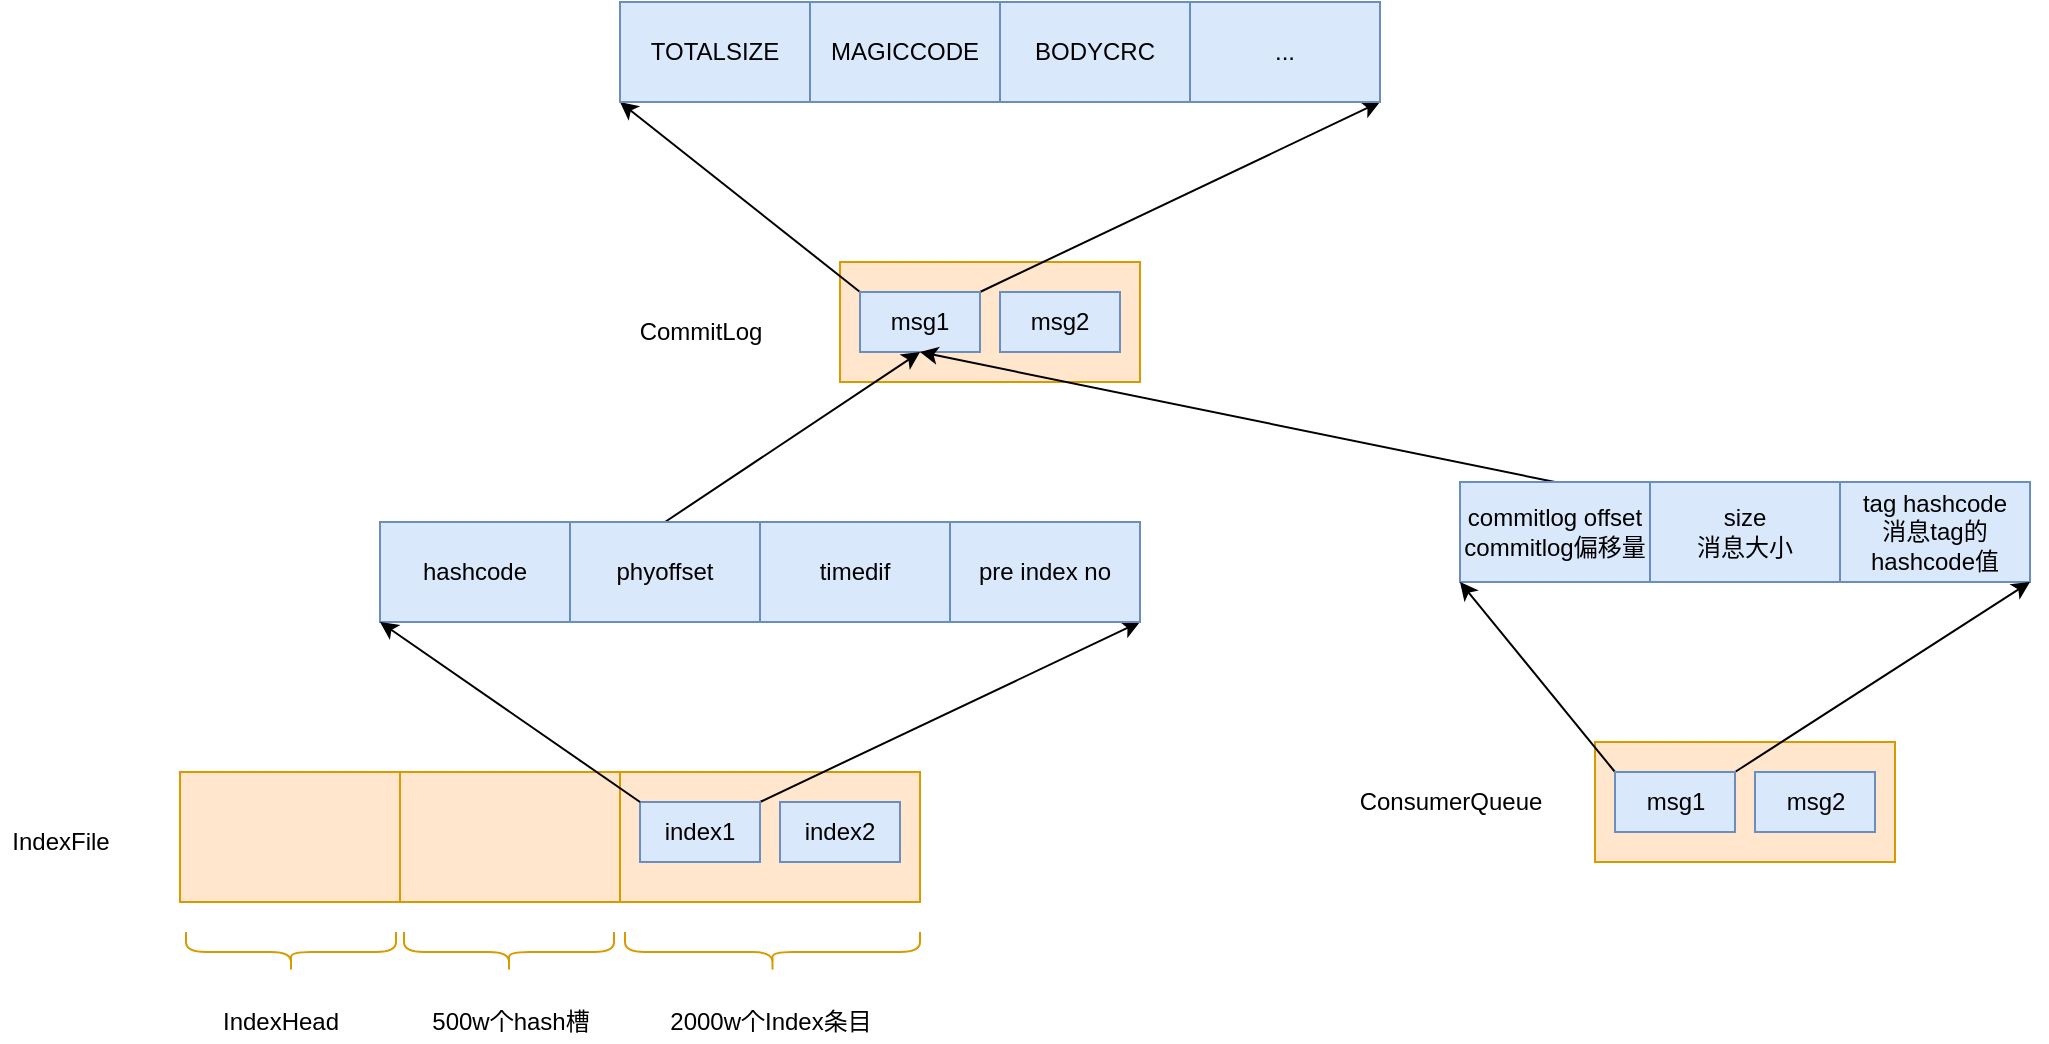 <mxfile version="15.7.0" type="github">
  <diagram id="OyN_cws3BsqL3HYBwmHG" name="Page-1">
    <mxGraphModel dx="1773" dy="536" grid="1" gridSize="10" guides="1" tooltips="1" connect="1" arrows="1" fold="1" page="1" pageScale="1" pageWidth="827" pageHeight="1169" math="0" shadow="0">
      <root>
        <mxCell id="0" />
        <mxCell id="1" parent="0" />
        <mxCell id="yySUEqts25cVu2KqY97Z-1" value="" style="rounded=0;whiteSpace=wrap;html=1;fillColor=#ffe6cc;strokeColor=#d79b00;" vertex="1" parent="1">
          <mxGeometry x="70" y="130" width="150" height="60" as="geometry" />
        </mxCell>
        <mxCell id="yySUEqts25cVu2KqY97Z-3" value="CommitLog" style="text;html=1;align=center;verticalAlign=middle;resizable=0;points=[];autosize=1;strokeColor=none;fillColor=none;" vertex="1" parent="1">
          <mxGeometry x="-40" y="155" width="80" height="20" as="geometry" />
        </mxCell>
        <mxCell id="yySUEqts25cVu2KqY97Z-37" style="edgeStyle=none;rounded=0;orthogonalLoop=1;jettySize=auto;html=1;exitX=0;exitY=0;exitDx=0;exitDy=0;entryX=0;entryY=1;entryDx=0;entryDy=0;" edge="1" parent="1" source="yySUEqts25cVu2KqY97Z-7" target="yySUEqts25cVu2KqY97Z-25">
          <mxGeometry relative="1" as="geometry" />
        </mxCell>
        <mxCell id="yySUEqts25cVu2KqY97Z-38" style="edgeStyle=none;rounded=0;orthogonalLoop=1;jettySize=auto;html=1;exitX=1;exitY=0;exitDx=0;exitDy=0;entryX=1;entryY=1;entryDx=0;entryDy=0;" edge="1" parent="1" source="yySUEqts25cVu2KqY97Z-7" target="yySUEqts25cVu2KqY97Z-28">
          <mxGeometry relative="1" as="geometry" />
        </mxCell>
        <mxCell id="yySUEqts25cVu2KqY97Z-7" value="msg1" style="rounded=0;whiteSpace=wrap;html=1;fillColor=#dae8fc;strokeColor=#6c8ebf;" vertex="1" parent="1">
          <mxGeometry x="80" y="145" width="60" height="30" as="geometry" />
        </mxCell>
        <mxCell id="yySUEqts25cVu2KqY97Z-8" value="msg2" style="rounded=0;whiteSpace=wrap;html=1;fillColor=#dae8fc;strokeColor=#6c8ebf;" vertex="1" parent="1">
          <mxGeometry x="150" y="145" width="60" height="30" as="geometry" />
        </mxCell>
        <mxCell id="yySUEqts25cVu2KqY97Z-25" value="TOTALSIZE" style="rounded=0;whiteSpace=wrap;html=1;fillColor=#dae8fc;strokeColor=#6c8ebf;" vertex="1" parent="1">
          <mxGeometry x="-40" width="95" height="50" as="geometry" />
        </mxCell>
        <mxCell id="yySUEqts25cVu2KqY97Z-26" value="MAGICCODE" style="rounded=0;whiteSpace=wrap;html=1;fillColor=#dae8fc;strokeColor=#6c8ebf;" vertex="1" parent="1">
          <mxGeometry x="55" width="95" height="50" as="geometry" />
        </mxCell>
        <mxCell id="yySUEqts25cVu2KqY97Z-27" value="BODYCRC" style="rounded=0;whiteSpace=wrap;html=1;fillColor=#dae8fc;strokeColor=#6c8ebf;" vertex="1" parent="1">
          <mxGeometry x="150" width="95" height="50" as="geometry" />
        </mxCell>
        <mxCell id="yySUEqts25cVu2KqY97Z-28" value="..." style="rounded=0;whiteSpace=wrap;html=1;fillColor=#dae8fc;strokeColor=#6c8ebf;" vertex="1" parent="1">
          <mxGeometry x="245" width="95" height="50" as="geometry" />
        </mxCell>
        <mxCell id="yySUEqts25cVu2KqY97Z-29" value="" style="rounded=0;whiteSpace=wrap;html=1;fillColor=#ffe6cc;strokeColor=#d79b00;" vertex="1" parent="1">
          <mxGeometry x="447.5" y="370" width="150" height="60" as="geometry" />
        </mxCell>
        <mxCell id="yySUEqts25cVu2KqY97Z-42" style="edgeStyle=none;rounded=0;orthogonalLoop=1;jettySize=auto;html=1;exitX=0.5;exitY=0;exitDx=0;exitDy=0;entryX=0.5;entryY=1;entryDx=0;entryDy=0;" edge="1" parent="1" source="yySUEqts25cVu2KqY97Z-30" target="yySUEqts25cVu2KqY97Z-7">
          <mxGeometry relative="1" as="geometry" />
        </mxCell>
        <mxCell id="yySUEqts25cVu2KqY97Z-30" value="commitlog offset&lt;br&gt;commitlog偏移量" style="rounded=0;whiteSpace=wrap;html=1;fillColor=#dae8fc;strokeColor=#6c8ebf;" vertex="1" parent="1">
          <mxGeometry x="380" y="240" width="95" height="50" as="geometry" />
        </mxCell>
        <mxCell id="yySUEqts25cVu2KqY97Z-31" value="size&lt;br&gt;消息大小" style="rounded=0;whiteSpace=wrap;html=1;fillColor=#dae8fc;strokeColor=#6c8ebf;" vertex="1" parent="1">
          <mxGeometry x="475" y="240" width="95" height="50" as="geometry" />
        </mxCell>
        <mxCell id="yySUEqts25cVu2KqY97Z-32" value="tag hashcode&lt;br&gt;消息tag的hashcode值" style="rounded=0;whiteSpace=wrap;html=1;fillColor=#dae8fc;strokeColor=#6c8ebf;" vertex="1" parent="1">
          <mxGeometry x="570" y="240" width="95" height="50" as="geometry" />
        </mxCell>
        <mxCell id="yySUEqts25cVu2KqY97Z-39" style="edgeStyle=none;rounded=0;orthogonalLoop=1;jettySize=auto;html=1;exitX=0;exitY=0;exitDx=0;exitDy=0;entryX=0;entryY=1;entryDx=0;entryDy=0;" edge="1" parent="1" source="yySUEqts25cVu2KqY97Z-33" target="yySUEqts25cVu2KqY97Z-30">
          <mxGeometry relative="1" as="geometry" />
        </mxCell>
        <mxCell id="yySUEqts25cVu2KqY97Z-40" style="edgeStyle=none;rounded=0;orthogonalLoop=1;jettySize=auto;html=1;exitX=1;exitY=0;exitDx=0;exitDy=0;entryX=1;entryY=1;entryDx=0;entryDy=0;" edge="1" parent="1" source="yySUEqts25cVu2KqY97Z-33" target="yySUEqts25cVu2KqY97Z-32">
          <mxGeometry relative="1" as="geometry" />
        </mxCell>
        <mxCell id="yySUEqts25cVu2KqY97Z-33" value="msg1" style="rounded=0;whiteSpace=wrap;html=1;fillColor=#dae8fc;strokeColor=#6c8ebf;" vertex="1" parent="1">
          <mxGeometry x="457.5" y="385" width="60" height="30" as="geometry" />
        </mxCell>
        <mxCell id="yySUEqts25cVu2KqY97Z-34" value="msg2" style="rounded=0;whiteSpace=wrap;html=1;fillColor=#dae8fc;strokeColor=#6c8ebf;" vertex="1" parent="1">
          <mxGeometry x="527.5" y="385" width="60" height="30" as="geometry" />
        </mxCell>
        <mxCell id="yySUEqts25cVu2KqY97Z-35" value="ConsumerQueue" style="text;html=1;align=center;verticalAlign=middle;resizable=0;points=[];autosize=1;strokeColor=none;fillColor=none;" vertex="1" parent="1">
          <mxGeometry x="320" y="390" width="110" height="20" as="geometry" />
        </mxCell>
        <mxCell id="yySUEqts25cVu2KqY97Z-45" value="" style="rounded=0;whiteSpace=wrap;html=1;fillColor=#ffe6cc;strokeColor=#d79b00;" vertex="1" parent="1">
          <mxGeometry x="-40" y="385" width="150" height="65" as="geometry" />
        </mxCell>
        <mxCell id="yySUEqts25cVu2KqY97Z-63" style="edgeStyle=none;rounded=0;orthogonalLoop=1;jettySize=auto;html=1;exitX=1;exitY=0;exitDx=0;exitDy=0;entryX=1;entryY=1;entryDx=0;entryDy=0;" edge="1" parent="1" source="yySUEqts25cVu2KqY97Z-46" target="yySUEqts25cVu2KqY97Z-60">
          <mxGeometry relative="1" as="geometry" />
        </mxCell>
        <mxCell id="yySUEqts25cVu2KqY97Z-46" value="index1" style="rounded=0;whiteSpace=wrap;html=1;fillColor=#dae8fc;strokeColor=#6c8ebf;" vertex="1" parent="1">
          <mxGeometry x="-30" y="400" width="60" height="30" as="geometry" />
        </mxCell>
        <mxCell id="yySUEqts25cVu2KqY97Z-47" value="index2" style="rounded=0;whiteSpace=wrap;html=1;fillColor=#dae8fc;strokeColor=#6c8ebf;" vertex="1" parent="1">
          <mxGeometry x="40" y="400" width="60" height="30" as="geometry" />
        </mxCell>
        <mxCell id="yySUEqts25cVu2KqY97Z-48" value="" style="rounded=0;whiteSpace=wrap;html=1;fillColor=#ffe6cc;strokeColor=#d79b00;" vertex="1" parent="1">
          <mxGeometry x="-150" y="385" width="110" height="65" as="geometry" />
        </mxCell>
        <mxCell id="yySUEqts25cVu2KqY97Z-49" value="" style="rounded=0;whiteSpace=wrap;html=1;fillColor=#ffe6cc;strokeColor=#d79b00;" vertex="1" parent="1">
          <mxGeometry x="-260" y="385" width="110" height="65" as="geometry" />
        </mxCell>
        <mxCell id="yySUEqts25cVu2KqY97Z-50" value="" style="shape=curlyBracket;whiteSpace=wrap;html=1;rounded=1;rotation=-90;fillColor=#ffe6cc;strokeColor=#d79b00;" vertex="1" parent="1">
          <mxGeometry x="-214.5" y="422.5" width="20" height="105" as="geometry" />
        </mxCell>
        <mxCell id="yySUEqts25cVu2KqY97Z-52" value="" style="shape=curlyBracket;whiteSpace=wrap;html=1;rounded=1;rotation=-90;size=0.5;fillColor=#ffe6cc;strokeColor=#d79b00;" vertex="1" parent="1">
          <mxGeometry x="-105.5" y="422.5" width="20" height="105" as="geometry" />
        </mxCell>
        <mxCell id="yySUEqts25cVu2KqY97Z-53" value="" style="shape=curlyBracket;whiteSpace=wrap;html=1;rounded=1;rotation=-90;size=0.5;fillColor=#ffe6cc;strokeColor=#d79b00;" vertex="1" parent="1">
          <mxGeometry x="26.25" y="401.25" width="20" height="147.5" as="geometry" />
        </mxCell>
        <mxCell id="yySUEqts25cVu2KqY97Z-54" value="IndexHead" style="text;html=1;align=center;verticalAlign=middle;resizable=0;points=[];autosize=1;" vertex="1" parent="1">
          <mxGeometry x="-245" y="500" width="70" height="20" as="geometry" />
        </mxCell>
        <mxCell id="yySUEqts25cVu2KqY97Z-55" value="500w个hash槽" style="text;html=1;align=center;verticalAlign=middle;resizable=0;points=[];autosize=1;" vertex="1" parent="1">
          <mxGeometry x="-140" y="500" width="90" height="20" as="geometry" />
        </mxCell>
        <mxCell id="yySUEqts25cVu2KqY97Z-56" value="2000w个Index条目" style="text;html=1;align=center;verticalAlign=middle;resizable=0;points=[];autosize=1;" vertex="1" parent="1">
          <mxGeometry x="-25" y="500" width="120" height="20" as="geometry" />
        </mxCell>
        <mxCell id="yySUEqts25cVu2KqY97Z-57" value="hashcode" style="rounded=0;whiteSpace=wrap;html=1;fillColor=#dae8fc;strokeColor=#6c8ebf;" vertex="1" parent="1">
          <mxGeometry x="-160" y="260" width="95" height="50" as="geometry" />
        </mxCell>
        <mxCell id="yySUEqts25cVu2KqY97Z-61" style="edgeStyle=none;rounded=0;orthogonalLoop=1;jettySize=auto;html=1;exitX=0.5;exitY=0;exitDx=0;exitDy=0;entryX=0.5;entryY=1;entryDx=0;entryDy=0;" edge="1" parent="1" source="yySUEqts25cVu2KqY97Z-58" target="yySUEqts25cVu2KqY97Z-7">
          <mxGeometry relative="1" as="geometry" />
        </mxCell>
        <mxCell id="yySUEqts25cVu2KqY97Z-58" value="phyoffset" style="rounded=0;whiteSpace=wrap;html=1;fillColor=#dae8fc;strokeColor=#6c8ebf;" vertex="1" parent="1">
          <mxGeometry x="-65" y="260" width="95" height="50" as="geometry" />
        </mxCell>
        <mxCell id="yySUEqts25cVu2KqY97Z-59" value="timedif" style="rounded=0;whiteSpace=wrap;html=1;fillColor=#dae8fc;strokeColor=#6c8ebf;" vertex="1" parent="1">
          <mxGeometry x="30" y="260" width="95" height="50" as="geometry" />
        </mxCell>
        <mxCell id="yySUEqts25cVu2KqY97Z-60" value="pre index no" style="rounded=0;whiteSpace=wrap;html=1;fillColor=#dae8fc;strokeColor=#6c8ebf;" vertex="1" parent="1">
          <mxGeometry x="125" y="260" width="95" height="50" as="geometry" />
        </mxCell>
        <mxCell id="yySUEqts25cVu2KqY97Z-62" style="edgeStyle=none;rounded=0;orthogonalLoop=1;jettySize=auto;html=1;exitX=0;exitY=0;exitDx=0;exitDy=0;entryX=0;entryY=1;entryDx=0;entryDy=0;" edge="1" parent="1" source="yySUEqts25cVu2KqY97Z-46" target="yySUEqts25cVu2KqY97Z-57">
          <mxGeometry relative="1" as="geometry" />
        </mxCell>
        <mxCell id="yySUEqts25cVu2KqY97Z-64" value="IndexFile" style="text;html=1;align=center;verticalAlign=middle;resizable=0;points=[];autosize=1;strokeColor=none;fillColor=none;" vertex="1" parent="1">
          <mxGeometry x="-350" y="410" width="60" height="20" as="geometry" />
        </mxCell>
      </root>
    </mxGraphModel>
  </diagram>
</mxfile>
